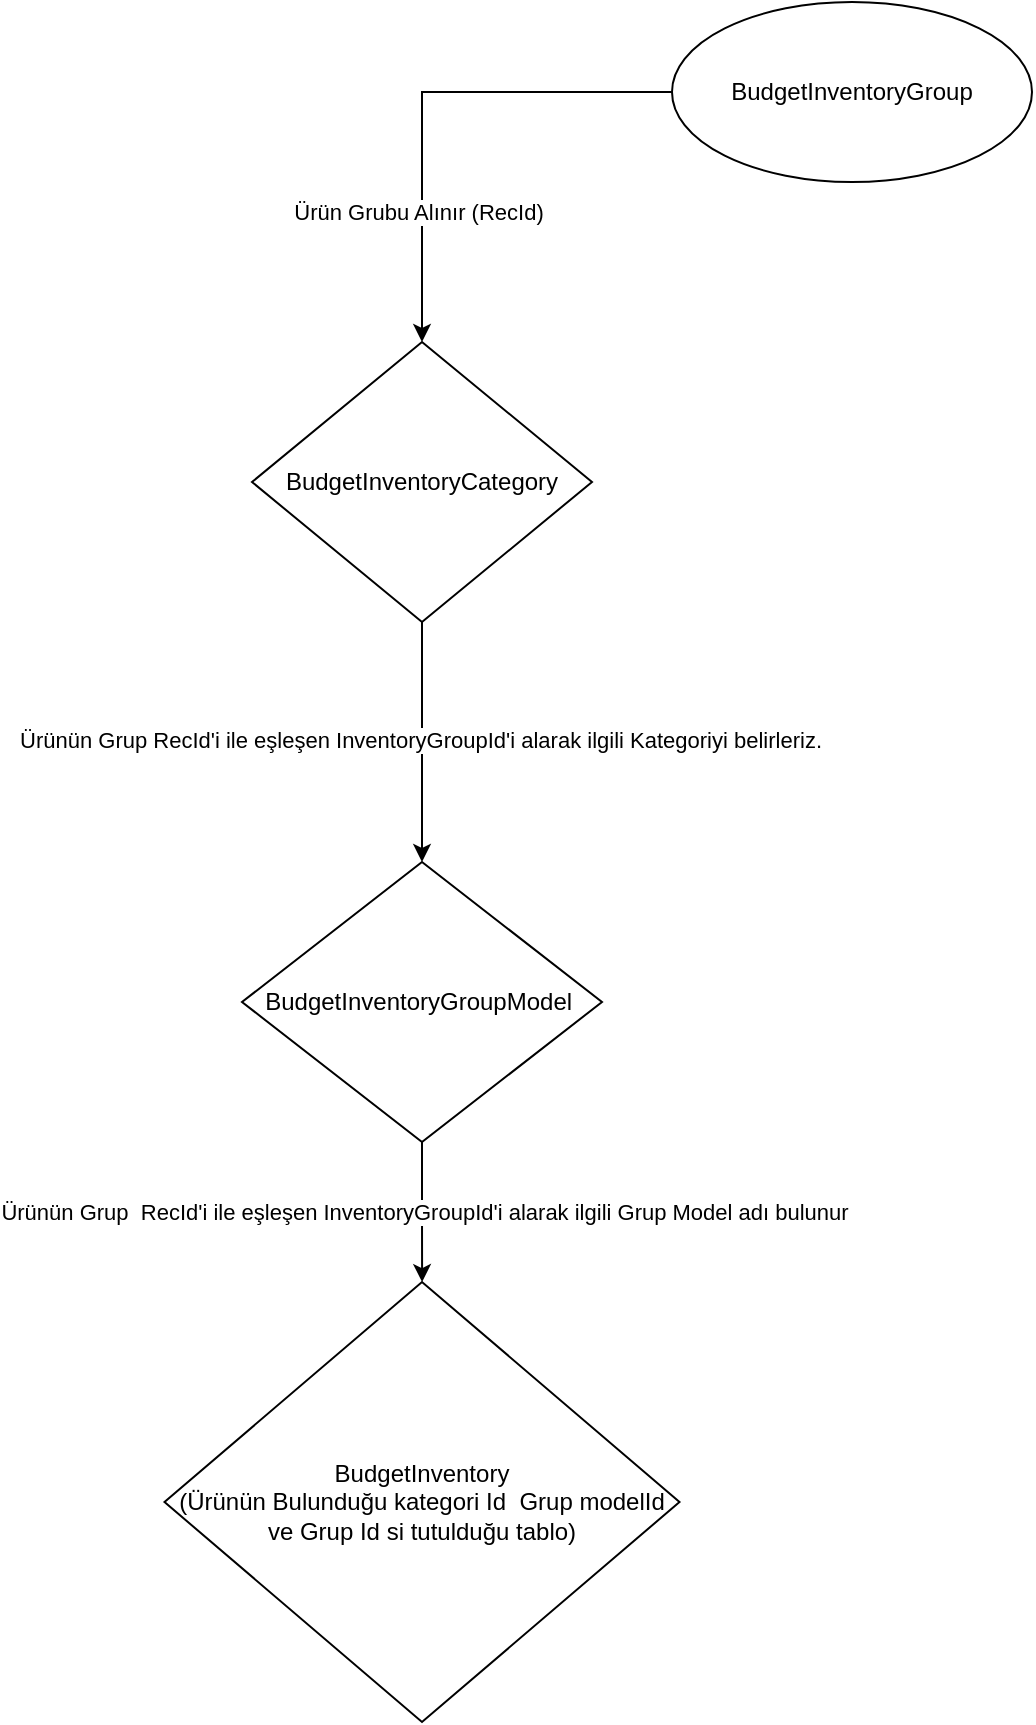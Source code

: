 <mxfile version="21.6.8" type="github">
  <diagram id="C5RBs43oDa-KdzZeNtuy" name="Page-1">
    <mxGraphModel dx="2261" dy="750" grid="1" gridSize="10" guides="1" tooltips="1" connect="1" arrows="1" fold="1" page="1" pageScale="1" pageWidth="827" pageHeight="1169" math="0" shadow="0">
      <root>
        <mxCell id="WIyWlLk6GJQsqaUBKTNV-0" />
        <mxCell id="WIyWlLk6GJQsqaUBKTNV-1" parent="WIyWlLk6GJQsqaUBKTNV-0" />
        <mxCell id="_sI9fXl2GTtRrqDUZF84-2" value="" style="edgeStyle=orthogonalEdgeStyle;rounded=0;orthogonalLoop=1;jettySize=auto;html=1;" edge="1" parent="WIyWlLk6GJQsqaUBKTNV-1" source="_sI9fXl2GTtRrqDUZF84-0" target="_sI9fXl2GTtRrqDUZF84-1">
          <mxGeometry relative="1" as="geometry" />
        </mxCell>
        <mxCell id="_sI9fXl2GTtRrqDUZF84-18" value="Ürün Grubu Alınır (RecId)" style="edgeLabel;html=1;align=center;verticalAlign=middle;resizable=0;points=[];" vertex="1" connectable="0" parent="_sI9fXl2GTtRrqDUZF84-2">
          <mxGeometry x="0.48" y="-2" relative="1" as="geometry">
            <mxPoint as="offset" />
          </mxGeometry>
        </mxCell>
        <mxCell id="_sI9fXl2GTtRrqDUZF84-0" value="BudgetInventoryGroup" style="ellipse;whiteSpace=wrap;html=1;direction=west;" vertex="1" parent="WIyWlLk6GJQsqaUBKTNV-1">
          <mxGeometry x="300" y="40" width="180" height="90" as="geometry" />
        </mxCell>
        <mxCell id="_sI9fXl2GTtRrqDUZF84-15" style="edgeStyle=orthogonalEdgeStyle;rounded=0;orthogonalLoop=1;jettySize=auto;html=1;exitX=0.5;exitY=1;exitDx=0;exitDy=0;entryX=0.5;entryY=0;entryDx=0;entryDy=0;" edge="1" parent="WIyWlLk6GJQsqaUBKTNV-1" source="_sI9fXl2GTtRrqDUZF84-1" target="_sI9fXl2GTtRrqDUZF84-3">
          <mxGeometry relative="1" as="geometry" />
        </mxCell>
        <mxCell id="_sI9fXl2GTtRrqDUZF84-19" value="Ürünün Grup RecId&#39;i ile eşleşen InventoryGroupId&#39;i alarak ilgili Kategoriyi belirleriz." style="edgeLabel;html=1;align=center;verticalAlign=middle;resizable=0;points=[];" vertex="1" connectable="0" parent="_sI9fXl2GTtRrqDUZF84-15">
          <mxGeometry x="-0.017" y="-1" relative="1" as="geometry">
            <mxPoint as="offset" />
          </mxGeometry>
        </mxCell>
        <mxCell id="_sI9fXl2GTtRrqDUZF84-1" value="BudgetInventoryCategory" style="rhombus;whiteSpace=wrap;html=1;direction=east;" vertex="1" parent="WIyWlLk6GJQsqaUBKTNV-1">
          <mxGeometry x="90" y="210" width="170" height="140" as="geometry" />
        </mxCell>
        <mxCell id="_sI9fXl2GTtRrqDUZF84-10" value="" style="edgeStyle=orthogonalEdgeStyle;rounded=0;orthogonalLoop=1;jettySize=auto;html=1;" edge="1" parent="WIyWlLk6GJQsqaUBKTNV-1" source="_sI9fXl2GTtRrqDUZF84-3" target="_sI9fXl2GTtRrqDUZF84-9">
          <mxGeometry relative="1" as="geometry" />
        </mxCell>
        <mxCell id="_sI9fXl2GTtRrqDUZF84-20" value="Ürünün Grup&amp;nbsp; RecId&#39;i ile eşleşen InventoryGroupId&#39;i alarak ilgili Grup Model adı bulunur" style="edgeLabel;html=1;align=center;verticalAlign=middle;resizable=0;points=[];" vertex="1" connectable="0" parent="_sI9fXl2GTtRrqDUZF84-10">
          <mxGeometry y="1" relative="1" as="geometry">
            <mxPoint as="offset" />
          </mxGeometry>
        </mxCell>
        <mxCell id="_sI9fXl2GTtRrqDUZF84-3" value="BudgetInventoryGroupModel&amp;nbsp;" style="rhombus;whiteSpace=wrap;html=1;" vertex="1" parent="WIyWlLk6GJQsqaUBKTNV-1">
          <mxGeometry x="85" y="470" width="180" height="140" as="geometry" />
        </mxCell>
        <mxCell id="_sI9fXl2GTtRrqDUZF84-5" style="edgeStyle=orthogonalEdgeStyle;rounded=0;orthogonalLoop=1;jettySize=auto;html=1;exitX=0.5;exitY=1;exitDx=0;exitDy=0;" edge="1" parent="WIyWlLk6GJQsqaUBKTNV-1" source="_sI9fXl2GTtRrqDUZF84-3" target="_sI9fXl2GTtRrqDUZF84-3">
          <mxGeometry relative="1" as="geometry" />
        </mxCell>
        <mxCell id="_sI9fXl2GTtRrqDUZF84-6" style="edgeStyle=orthogonalEdgeStyle;rounded=0;orthogonalLoop=1;jettySize=auto;html=1;exitX=0.5;exitY=1;exitDx=0;exitDy=0;" edge="1" parent="WIyWlLk6GJQsqaUBKTNV-1" source="_sI9fXl2GTtRrqDUZF84-3" target="_sI9fXl2GTtRrqDUZF84-3">
          <mxGeometry relative="1" as="geometry" />
        </mxCell>
        <mxCell id="_sI9fXl2GTtRrqDUZF84-9" value="BudgetInventory&lt;br&gt;(Ürünün Bulunduğu kategori Id&amp;nbsp; Grup modelId ve Grup Id si tutulduğu tablo)" style="rhombus;whiteSpace=wrap;html=1;direction=south;" vertex="1" parent="WIyWlLk6GJQsqaUBKTNV-1">
          <mxGeometry x="46.25" y="680" width="257.5" height="220" as="geometry" />
        </mxCell>
      </root>
    </mxGraphModel>
  </diagram>
</mxfile>
